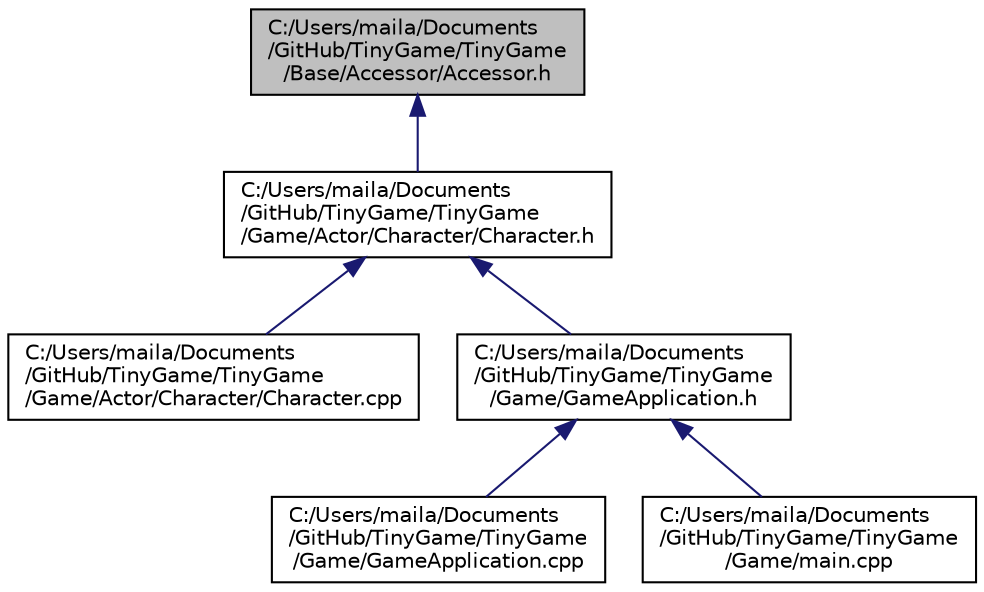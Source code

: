 digraph "C:/Users/maila/Documents/GitHub/TinyGame/TinyGame/Base/Accessor/Accessor.h"
{
 // LATEX_PDF_SIZE
  edge [fontname="Helvetica",fontsize="10",labelfontname="Helvetica",labelfontsize="10"];
  node [fontname="Helvetica",fontsize="10",shape=record];
  Node1 [label="C:/Users/maila/Documents\l/GitHub/TinyGame/TinyGame\l/Base/Accessor/Accessor.h",height=0.2,width=0.4,color="black", fillcolor="grey75", style="filled", fontcolor="black",tooltip="ゲッター"];
  Node1 -> Node2 [dir="back",color="midnightblue",fontsize="10",style="solid"];
  Node2 [label="C:/Users/maila/Documents\l/GitHub/TinyGame/TinyGame\l/Game/Actor/Character/Character.h",height=0.2,width=0.4,color="black", fillcolor="white", style="filled",URL="$_character_8h.html",tooltip="game character"];
  Node2 -> Node3 [dir="back",color="midnightblue",fontsize="10",style="solid"];
  Node3 [label="C:/Users/maila/Documents\l/GitHub/TinyGame/TinyGame\l/Game/Actor/Character/Character.cpp",height=0.2,width=0.4,color="black", fillcolor="white", style="filled",URL="$_character_8cpp.html",tooltip="game character"];
  Node2 -> Node4 [dir="back",color="midnightblue",fontsize="10",style="solid"];
  Node4 [label="C:/Users/maila/Documents\l/GitHub/TinyGame/TinyGame\l/Game/GameApplication.h",height=0.2,width=0.4,color="black", fillcolor="white", style="filled",URL="$_game_application_8h.html",tooltip="game application"];
  Node4 -> Node5 [dir="back",color="midnightblue",fontsize="10",style="solid"];
  Node5 [label="C:/Users/maila/Documents\l/GitHub/TinyGame/TinyGame\l/Game/GameApplication.cpp",height=0.2,width=0.4,color="black", fillcolor="white", style="filled",URL="$_game_application_8cpp.html",tooltip="game application"];
  Node4 -> Node6 [dir="back",color="midnightblue",fontsize="10",style="solid"];
  Node6 [label="C:/Users/maila/Documents\l/GitHub/TinyGame/TinyGame\l/Game/main.cpp",height=0.2,width=0.4,color="black", fillcolor="white", style="filled",URL="$main_8cpp.html",tooltip=" "];
}
